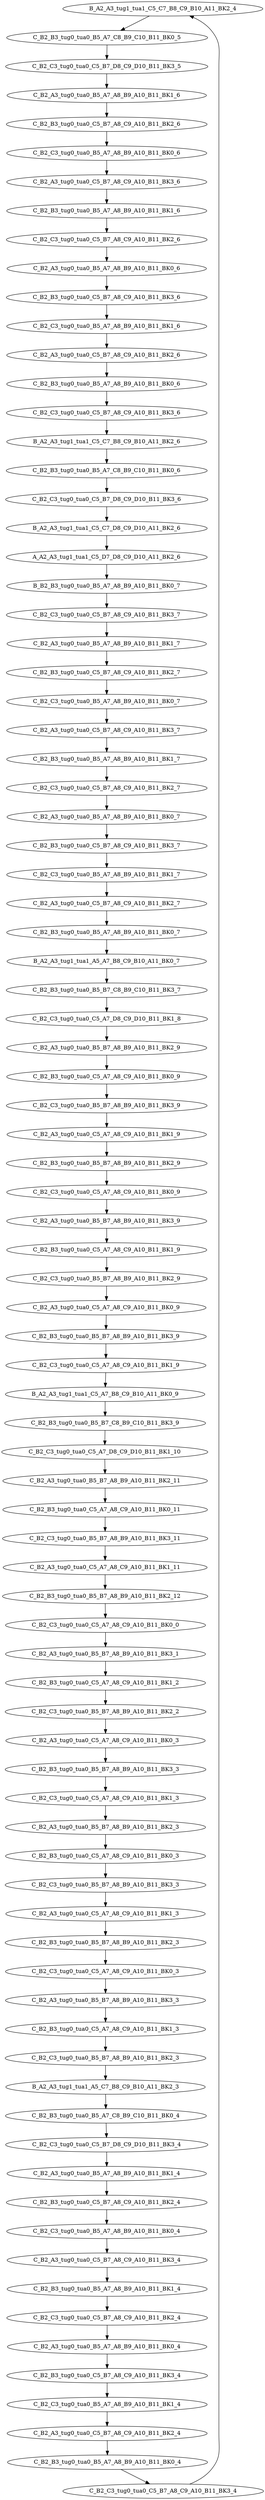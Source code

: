 digraph Test{
B_A2_A3_tug1_tua1_C5_C7_B8_C9_B10_A11_BK2_4 -> C_B2_B3_tug0_tua0_B5_A7_C8_B9_C10_B11_BK0_5 -> C_B2_C3_tug0_tua0_C5_B7_D8_C9_D10_B11_BK3_5 -> C_B2_A3_tug0_tua0_B5_A7_A8_B9_A10_B11_BK1_6 -> C_B2_B3_tug0_tua0_C5_B7_A8_C9_A10_B11_BK2_6 -> C_B2_C3_tug0_tua0_B5_A7_A8_B9_A10_B11_BK0_6 -> C_B2_A3_tug0_tua0_C5_B7_A8_C9_A10_B11_BK3_6 -> C_B2_B3_tug0_tua0_B5_A7_A8_B9_A10_B11_BK1_6 -> C_B2_C3_tug0_tua0_C5_B7_A8_C9_A10_B11_BK2_6 -> C_B2_A3_tug0_tua0_B5_A7_A8_B9_A10_B11_BK0_6 -> C_B2_B3_tug0_tua0_C5_B7_A8_C9_A10_B11_BK3_6 -> C_B2_C3_tug0_tua0_B5_A7_A8_B9_A10_B11_BK1_6 -> C_B2_A3_tug0_tua0_C5_B7_A8_C9_A10_B11_BK2_6 -> C_B2_B3_tug0_tua0_B5_A7_A8_B9_A10_B11_BK0_6 -> C_B2_C3_tug0_tua0_C5_B7_A8_C9_A10_B11_BK3_6 -> B_A2_A3_tug1_tua1_C5_C7_B8_C9_B10_A11_BK2_6 -> C_B2_B3_tug0_tua0_B5_A7_C8_B9_C10_B11_BK0_6 -> C_B2_C3_tug0_tua0_C5_B7_D8_C9_D10_B11_BK3_6 -> B_A2_A3_tug1_tua1_C5_C7_D8_C9_D10_A11_BK2_6 -> A_A2_A3_tug1_tua1_C5_D7_D8_C9_D10_A11_BK2_6 -> B_B2_B3_tug0_tua0_B5_A7_A8_B9_A10_B11_BK0_7 -> C_B2_C3_tug0_tua0_C5_B7_A8_C9_A10_B11_BK3_7 -> C_B2_A3_tug0_tua0_B5_A7_A8_B9_A10_B11_BK1_7 -> C_B2_B3_tug0_tua0_C5_B7_A8_C9_A10_B11_BK2_7 -> C_B2_C3_tug0_tua0_B5_A7_A8_B9_A10_B11_BK0_7 -> C_B2_A3_tug0_tua0_C5_B7_A8_C9_A10_B11_BK3_7 -> C_B2_B3_tug0_tua0_B5_A7_A8_B9_A10_B11_BK1_7 -> C_B2_C3_tug0_tua0_C5_B7_A8_C9_A10_B11_BK2_7 -> C_B2_A3_tug0_tua0_B5_A7_A8_B9_A10_B11_BK0_7 -> C_B2_B3_tug0_tua0_C5_B7_A8_C9_A10_B11_BK3_7 -> C_B2_C3_tug0_tua0_B5_A7_A8_B9_A10_B11_BK1_7 -> C_B2_A3_tug0_tua0_C5_B7_A8_C9_A10_B11_BK2_7 -> C_B2_B3_tug0_tua0_B5_A7_A8_B9_A10_B11_BK0_7 -> B_A2_A3_tug1_tua1_A5_A7_B8_C9_B10_A11_BK0_7 -> C_B2_B3_tug0_tua0_B5_B7_C8_B9_C10_B11_BK3_7 -> C_B2_C3_tug0_tua0_C5_A7_D8_C9_D10_B11_BK1_8 -> C_B2_A3_tug0_tua0_B5_B7_A8_B9_A10_B11_BK2_9 -> C_B2_B3_tug0_tua0_C5_A7_A8_C9_A10_B11_BK0_9 -> C_B2_C3_tug0_tua0_B5_B7_A8_B9_A10_B11_BK3_9 -> C_B2_A3_tug0_tua0_C5_A7_A8_C9_A10_B11_BK1_9 -> C_B2_B3_tug0_tua0_B5_B7_A8_B9_A10_B11_BK2_9 -> C_B2_C3_tug0_tua0_C5_A7_A8_C9_A10_B11_BK0_9 -> C_B2_A3_tug0_tua0_B5_B7_A8_B9_A10_B11_BK3_9 -> C_B2_B3_tug0_tua0_C5_A7_A8_C9_A10_B11_BK1_9 -> C_B2_C3_tug0_tua0_B5_B7_A8_B9_A10_B11_BK2_9 -> C_B2_A3_tug0_tua0_C5_A7_A8_C9_A10_B11_BK0_9 -> C_B2_B3_tug0_tua0_B5_B7_A8_B9_A10_B11_BK3_9 -> C_B2_C3_tug0_tua0_C5_A7_A8_C9_A10_B11_BK1_9 -> B_A2_A3_tug1_tua1_C5_A7_B8_C9_B10_A11_BK0_9 -> C_B2_B3_tug0_tua0_B5_B7_C8_B9_C10_B11_BK3_9 -> C_B2_C3_tug0_tua0_C5_A7_D8_C9_D10_B11_BK1_10 -> C_B2_A3_tug0_tua0_B5_B7_A8_B9_A10_B11_BK2_11 -> C_B2_B3_tug0_tua0_C5_A7_A8_C9_A10_B11_BK0_11 -> C_B2_C3_tug0_tua0_B5_B7_A8_B9_A10_B11_BK3_11 -> C_B2_A3_tug0_tua0_C5_A7_A8_C9_A10_B11_BK1_11 -> C_B2_B3_tug0_tua0_B5_B7_A8_B9_A10_B11_BK2_12 -> C_B2_C3_tug0_tua0_C5_A7_A8_C9_A10_B11_BK0_0 -> C_B2_A3_tug0_tua0_B5_B7_A8_B9_A10_B11_BK3_1 -> C_B2_B3_tug0_tua0_C5_A7_A8_C9_A10_B11_BK1_2 -> C_B2_C3_tug0_tua0_B5_B7_A8_B9_A10_B11_BK2_2 -> C_B2_A3_tug0_tua0_C5_A7_A8_C9_A10_B11_BK0_3 -> C_B2_B3_tug0_tua0_B5_B7_A8_B9_A10_B11_BK3_3 -> C_B2_C3_tug0_tua0_C5_A7_A8_C9_A10_B11_BK1_3 -> C_B2_A3_tug0_tua0_B5_B7_A8_B9_A10_B11_BK2_3 -> C_B2_B3_tug0_tua0_C5_A7_A8_C9_A10_B11_BK0_3 -> C_B2_C3_tug0_tua0_B5_B7_A8_B9_A10_B11_BK3_3 -> C_B2_A3_tug0_tua0_C5_A7_A8_C9_A10_B11_BK1_3 -> C_B2_B3_tug0_tua0_B5_B7_A8_B9_A10_B11_BK2_3 -> C_B2_C3_tug0_tua0_C5_A7_A8_C9_A10_B11_BK0_3 -> C_B2_A3_tug0_tua0_B5_B7_A8_B9_A10_B11_BK3_3 -> C_B2_B3_tug0_tua0_C5_A7_A8_C9_A10_B11_BK1_3 -> C_B2_C3_tug0_tua0_B5_B7_A8_B9_A10_B11_BK2_3 -> B_A2_A3_tug1_tua1_A5_C7_B8_C9_B10_A11_BK2_3 -> C_B2_B3_tug0_tua0_B5_A7_C8_B9_C10_B11_BK0_4 -> C_B2_C3_tug0_tua0_C5_B7_D8_C9_D10_B11_BK3_4 -> C_B2_A3_tug0_tua0_B5_A7_A8_B9_A10_B11_BK1_4 -> C_B2_B3_tug0_tua0_C5_B7_A8_C9_A10_B11_BK2_4 -> C_B2_C3_tug0_tua0_B5_A7_A8_B9_A10_B11_BK0_4 -> C_B2_A3_tug0_tua0_C5_B7_A8_C9_A10_B11_BK3_4 -> C_B2_B3_tug0_tua0_B5_A7_A8_B9_A10_B11_BK1_4 -> C_B2_C3_tug0_tua0_C5_B7_A8_C9_A10_B11_BK2_4 -> C_B2_A3_tug0_tua0_B5_A7_A8_B9_A10_B11_BK0_4 -> C_B2_B3_tug0_tua0_C5_B7_A8_C9_A10_B11_BK3_4 -> C_B2_C3_tug0_tua0_B5_A7_A8_B9_A10_B11_BK1_4 -> C_B2_A3_tug0_tua0_C5_B7_A8_C9_A10_B11_BK2_4 -> C_B2_B3_tug0_tua0_B5_A7_A8_B9_A10_B11_BK0_4 -> C_B2_C3_tug0_tua0_C5_B7_A8_C9_A10_B11_BK3_4 -> B_A2_A3_tug1_tua1_C5_C7_B8_C9_B10_A11_BK2_4;}
